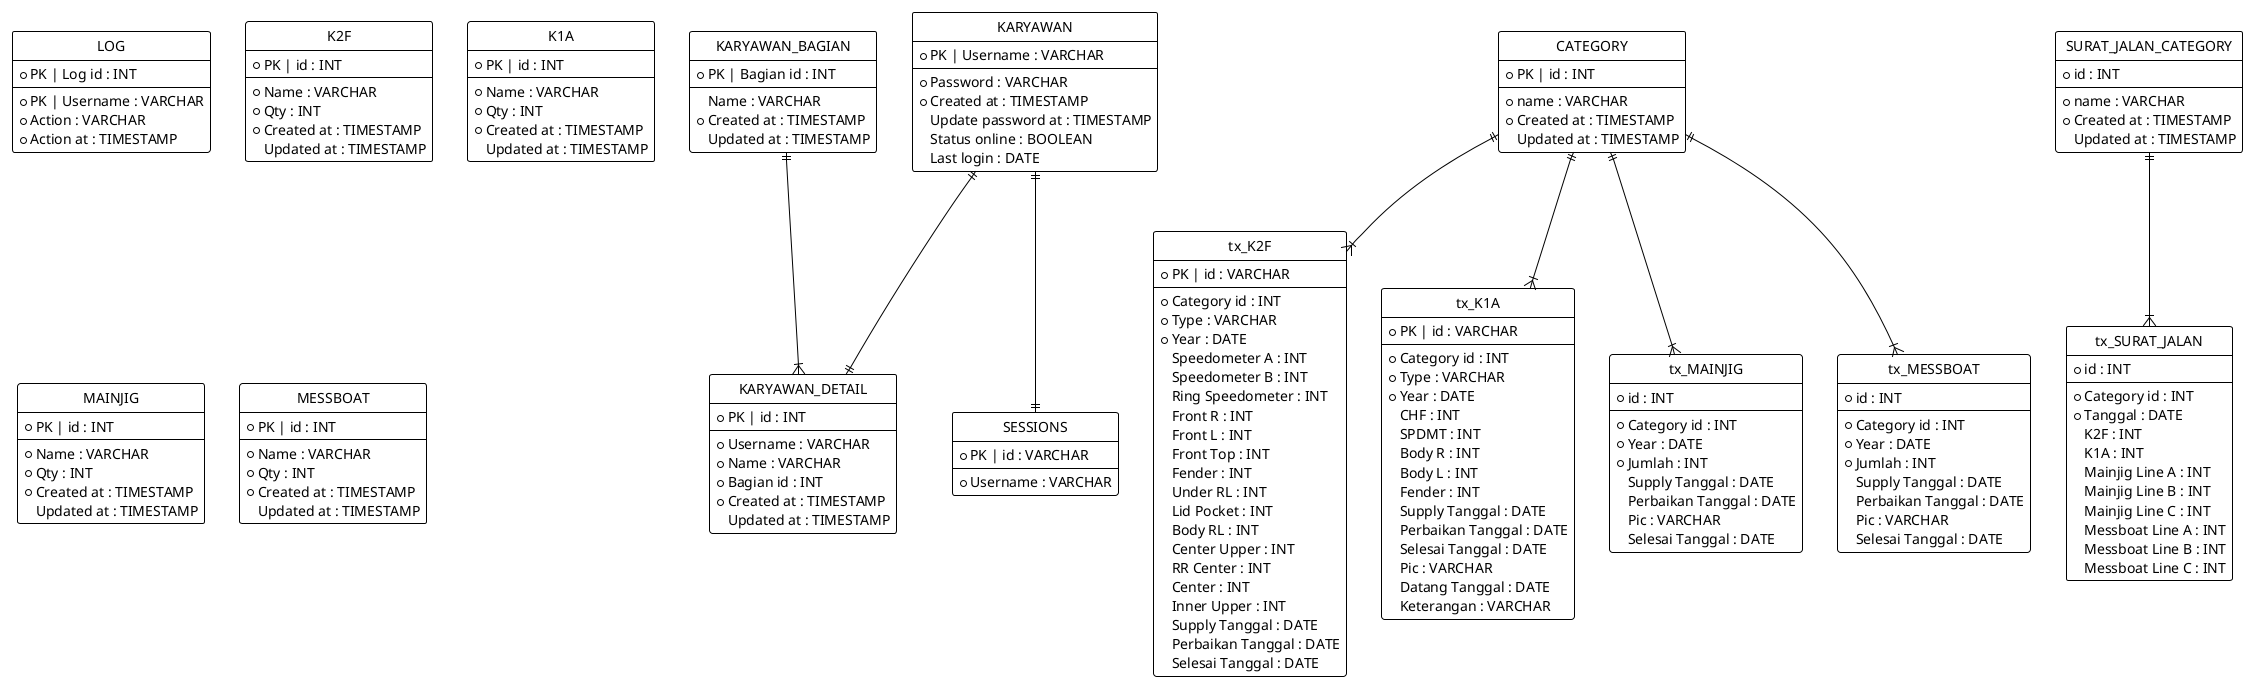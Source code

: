 @startuml

hide circle
!theme plain

entity KARYAWAN{
* PK | Username : VARCHAR
--
* Password : VARCHAR
* Created at : TIMESTAMP
Update password at : TIMESTAMP
Status online : BOOLEAN
Last login : DATE
}

entity KARYAWAN_DETAIL{
* PK | id : INT
--
* Username : VARCHAR
* Name : VARCHAR
* Bagian id : INT
* Created at : TIMESTAMP
Updated at : TIMESTAMP
}

entity KARYAWAN_BAGIAN{
* PK | Bagian id : INT
--
Name : VARCHAR
* Created at : TIMESTAMP
Updated at : TIMESTAMP
}

entity SESSIONS{
* PK | id : VARCHAR
--
* Username : VARCHAR
}

entity LOG{
* PK | Log id : INT
--
* PK | Username : VARCHAR
* Action : VARCHAR
* Action at : TIMESTAMP
}

entity CATEGORY{
* PK | id : INT
--
* name : VARCHAR
* Created at : TIMESTAMP
Updated at : TIMESTAMP
}

entity K2F{
* PK | id : INT
--
* Name : VARCHAR
* Qty : INT
* Created at : TIMESTAMP
Updated at : TIMESTAMP
}

entity K1A{
* PK | id : INT
--
* Name : VARCHAR
* Qty : INT
* Created at : TIMESTAMP
Updated at : TIMESTAMP
}

entity MAINJIG{
* PK | id : INT
--
* Name : VARCHAR
* Qty : INT
* Created at : TIMESTAMP
Updated at : TIMESTAMP
}

entity MESSBOAT{
* PK | id : INT
--
* Name : VARCHAR
* Qty : INT
* Created at : TIMESTAMP
Updated at : TIMESTAMP
}

entity tx_K2F{
* PK | id : VARCHAR
--
* Category id : INT
* Type : VARCHAR
* Year : DATE
Speedometer A : INT
Speedometer B : INT
Ring Speedometer : INT
Front R : INT
Front L : INT
Front Top : INT
Fender : INT
Under RL : INT
Lid Pocket : INT
Body RL : INT
Center Upper : INT
RR Center : INT
Center : INT
Inner Upper : INT
Supply Tanggal : DATE
Perbaikan Tanggal : DATE
Selesai Tanggal : DATE
}

entity tx_K1A{
* PK | id : VARCHAR
--
* Category id : INT
* Type : VARCHAR
* Year : DATE
CHF : INT
SPDMT : INT
Body R : INT
Body L : INT
Fender : INT
Supply Tanggal : DATE
Perbaikan Tanggal : DATE
Selesai Tanggal : DATE
Pic : VARCHAR
Datang Tanggal : DATE
Keterangan : VARCHAR
}

entity tx_MAINJIG{
* id : INT
--
* Category id : INT
* Year : DATE
* Jumlah : INT
Supply Tanggal : DATE
Perbaikan Tanggal : DATE
Pic : VARCHAR
Selesai Tanggal : DATE
}

entity tx_MESSBOAT{
* id : INT
--
* Category id : INT
* Year : DATE
* Jumlah : INT
Supply Tanggal : DATE
Perbaikan Tanggal : DATE
Pic : VARCHAR
Selesai Tanggal : DATE
}



entity SURAT_JALAN_CATEGORY{
* id : INT
--
* name : VARCHAR
* Created at : TIMESTAMP
Updated at : TIMESTAMP
}

entity tx_SURAT_JALAN{
* id : INT
--
* Category id : INT
* Tanggal : DATE
K2F : INT
K1A : INT
Mainjig Line A : INT
Mainjig Line B : INT
Mainjig Line C : INT
Messboat Line A : INT
Messboat Line B : INT
Messboat Line C : INT
}

KARYAWAN_BAGIAN||--|{KARYAWAN_DETAIL
KARYAWAN||--||KARYAWAN_DETAIL
KARYAWAN||--||SESSIONS
CATEGORY||--|{tx_K2F
CATEGORY||--|{tx_K1A
CATEGORY||--|{tx_MAINJIG
CATEGORY||--|{tx_MESSBOAT
SURAT_JALAN_CATEGORY||--|{tx_SURAT_JALAN

@enduml